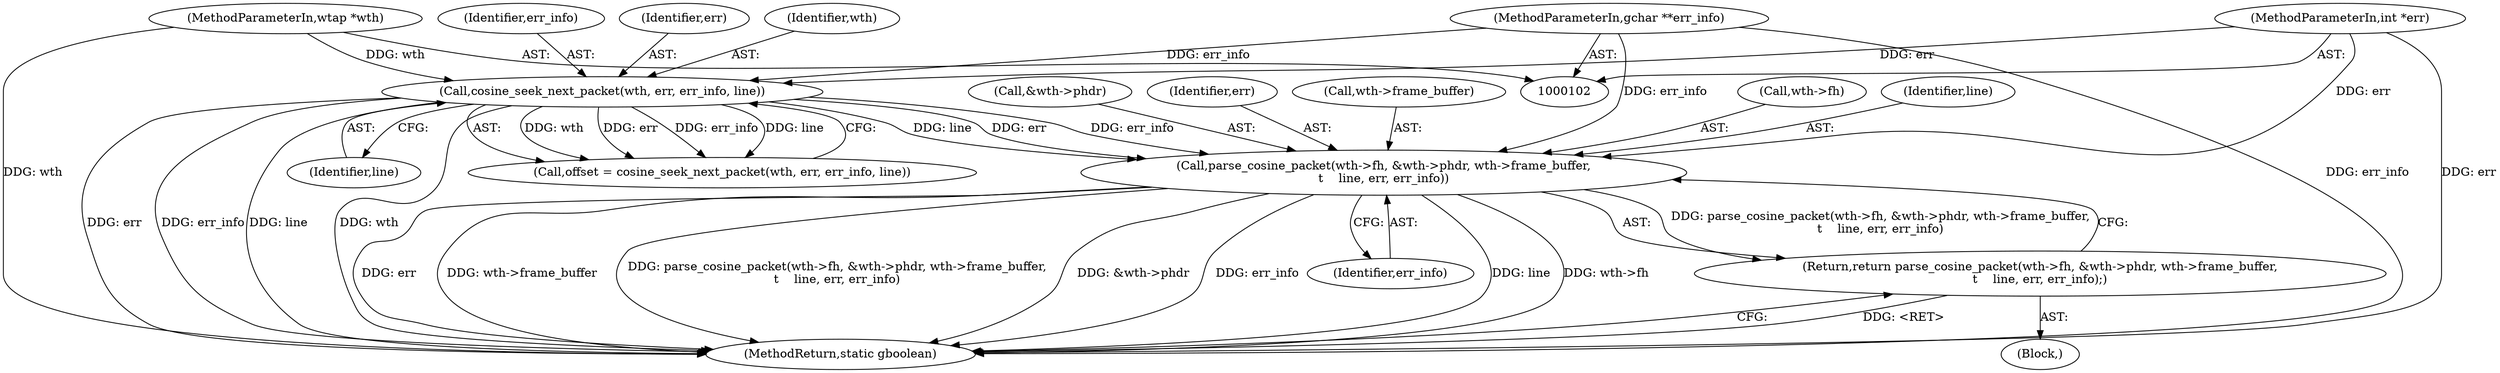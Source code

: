 digraph "0_wireshark_f5ec0afb766f19519ea9623152cca3bbe2229500@pointer" {
"1000128" [label="(Call,parse_cosine_packet(wth->fh, &wth->phdr, wth->frame_buffer,\n\t    line, err, err_info))"];
"1000112" [label="(Call,cosine_seek_next_packet(wth, err, err_info, line))"];
"1000103" [label="(MethodParameterIn,wtap *wth)"];
"1000104" [label="(MethodParameterIn,int *err)"];
"1000105" [label="(MethodParameterIn,gchar **err_info)"];
"1000127" [label="(Return,return parse_cosine_packet(wth->fh, &wth->phdr, wth->frame_buffer,\n\t    line, err, err_info);)"];
"1000115" [label="(Identifier,err_info)"];
"1000129" [label="(Call,wth->fh)"];
"1000139" [label="(Identifier,line)"];
"1000104" [label="(MethodParameterIn,int *err)"];
"1000132" [label="(Call,&wth->phdr)"];
"1000141" [label="(Identifier,err_info)"];
"1000114" [label="(Identifier,err)"];
"1000140" [label="(Identifier,err)"];
"1000127" [label="(Return,return parse_cosine_packet(wth->fh, &wth->phdr, wth->frame_buffer,\n\t    line, err, err_info);)"];
"1000107" [label="(Block,)"];
"1000112" [label="(Call,cosine_seek_next_packet(wth, err, err_info, line))"];
"1000128" [label="(Call,parse_cosine_packet(wth->fh, &wth->phdr, wth->frame_buffer,\n\t    line, err, err_info))"];
"1000105" [label="(MethodParameterIn,gchar **err_info)"];
"1000110" [label="(Call,offset = cosine_seek_next_packet(wth, err, err_info, line))"];
"1000113" [label="(Identifier,wth)"];
"1000103" [label="(MethodParameterIn,wtap *wth)"];
"1000142" [label="(MethodReturn,static gboolean)"];
"1000136" [label="(Call,wth->frame_buffer)"];
"1000116" [label="(Identifier,line)"];
"1000128" -> "1000127"  [label="AST: "];
"1000128" -> "1000141"  [label="CFG: "];
"1000129" -> "1000128"  [label="AST: "];
"1000132" -> "1000128"  [label="AST: "];
"1000136" -> "1000128"  [label="AST: "];
"1000139" -> "1000128"  [label="AST: "];
"1000140" -> "1000128"  [label="AST: "];
"1000141" -> "1000128"  [label="AST: "];
"1000127" -> "1000128"  [label="CFG: "];
"1000128" -> "1000142"  [label="DDG: err"];
"1000128" -> "1000142"  [label="DDG: wth->frame_buffer"];
"1000128" -> "1000142"  [label="DDG: parse_cosine_packet(wth->fh, &wth->phdr, wth->frame_buffer,\n\t    line, err, err_info)"];
"1000128" -> "1000142"  [label="DDG: &wth->phdr"];
"1000128" -> "1000142"  [label="DDG: err_info"];
"1000128" -> "1000142"  [label="DDG: line"];
"1000128" -> "1000142"  [label="DDG: wth->fh"];
"1000128" -> "1000127"  [label="DDG: parse_cosine_packet(wth->fh, &wth->phdr, wth->frame_buffer,\n\t    line, err, err_info)"];
"1000112" -> "1000128"  [label="DDG: line"];
"1000112" -> "1000128"  [label="DDG: err"];
"1000112" -> "1000128"  [label="DDG: err_info"];
"1000104" -> "1000128"  [label="DDG: err"];
"1000105" -> "1000128"  [label="DDG: err_info"];
"1000112" -> "1000110"  [label="AST: "];
"1000112" -> "1000116"  [label="CFG: "];
"1000113" -> "1000112"  [label="AST: "];
"1000114" -> "1000112"  [label="AST: "];
"1000115" -> "1000112"  [label="AST: "];
"1000116" -> "1000112"  [label="AST: "];
"1000110" -> "1000112"  [label="CFG: "];
"1000112" -> "1000142"  [label="DDG: err"];
"1000112" -> "1000142"  [label="DDG: err_info"];
"1000112" -> "1000142"  [label="DDG: line"];
"1000112" -> "1000142"  [label="DDG: wth"];
"1000112" -> "1000110"  [label="DDG: wth"];
"1000112" -> "1000110"  [label="DDG: err"];
"1000112" -> "1000110"  [label="DDG: err_info"];
"1000112" -> "1000110"  [label="DDG: line"];
"1000103" -> "1000112"  [label="DDG: wth"];
"1000104" -> "1000112"  [label="DDG: err"];
"1000105" -> "1000112"  [label="DDG: err_info"];
"1000103" -> "1000102"  [label="AST: "];
"1000103" -> "1000142"  [label="DDG: wth"];
"1000104" -> "1000102"  [label="AST: "];
"1000104" -> "1000142"  [label="DDG: err"];
"1000105" -> "1000102"  [label="AST: "];
"1000105" -> "1000142"  [label="DDG: err_info"];
"1000127" -> "1000107"  [label="AST: "];
"1000142" -> "1000127"  [label="CFG: "];
"1000127" -> "1000142"  [label="DDG: <RET>"];
}
